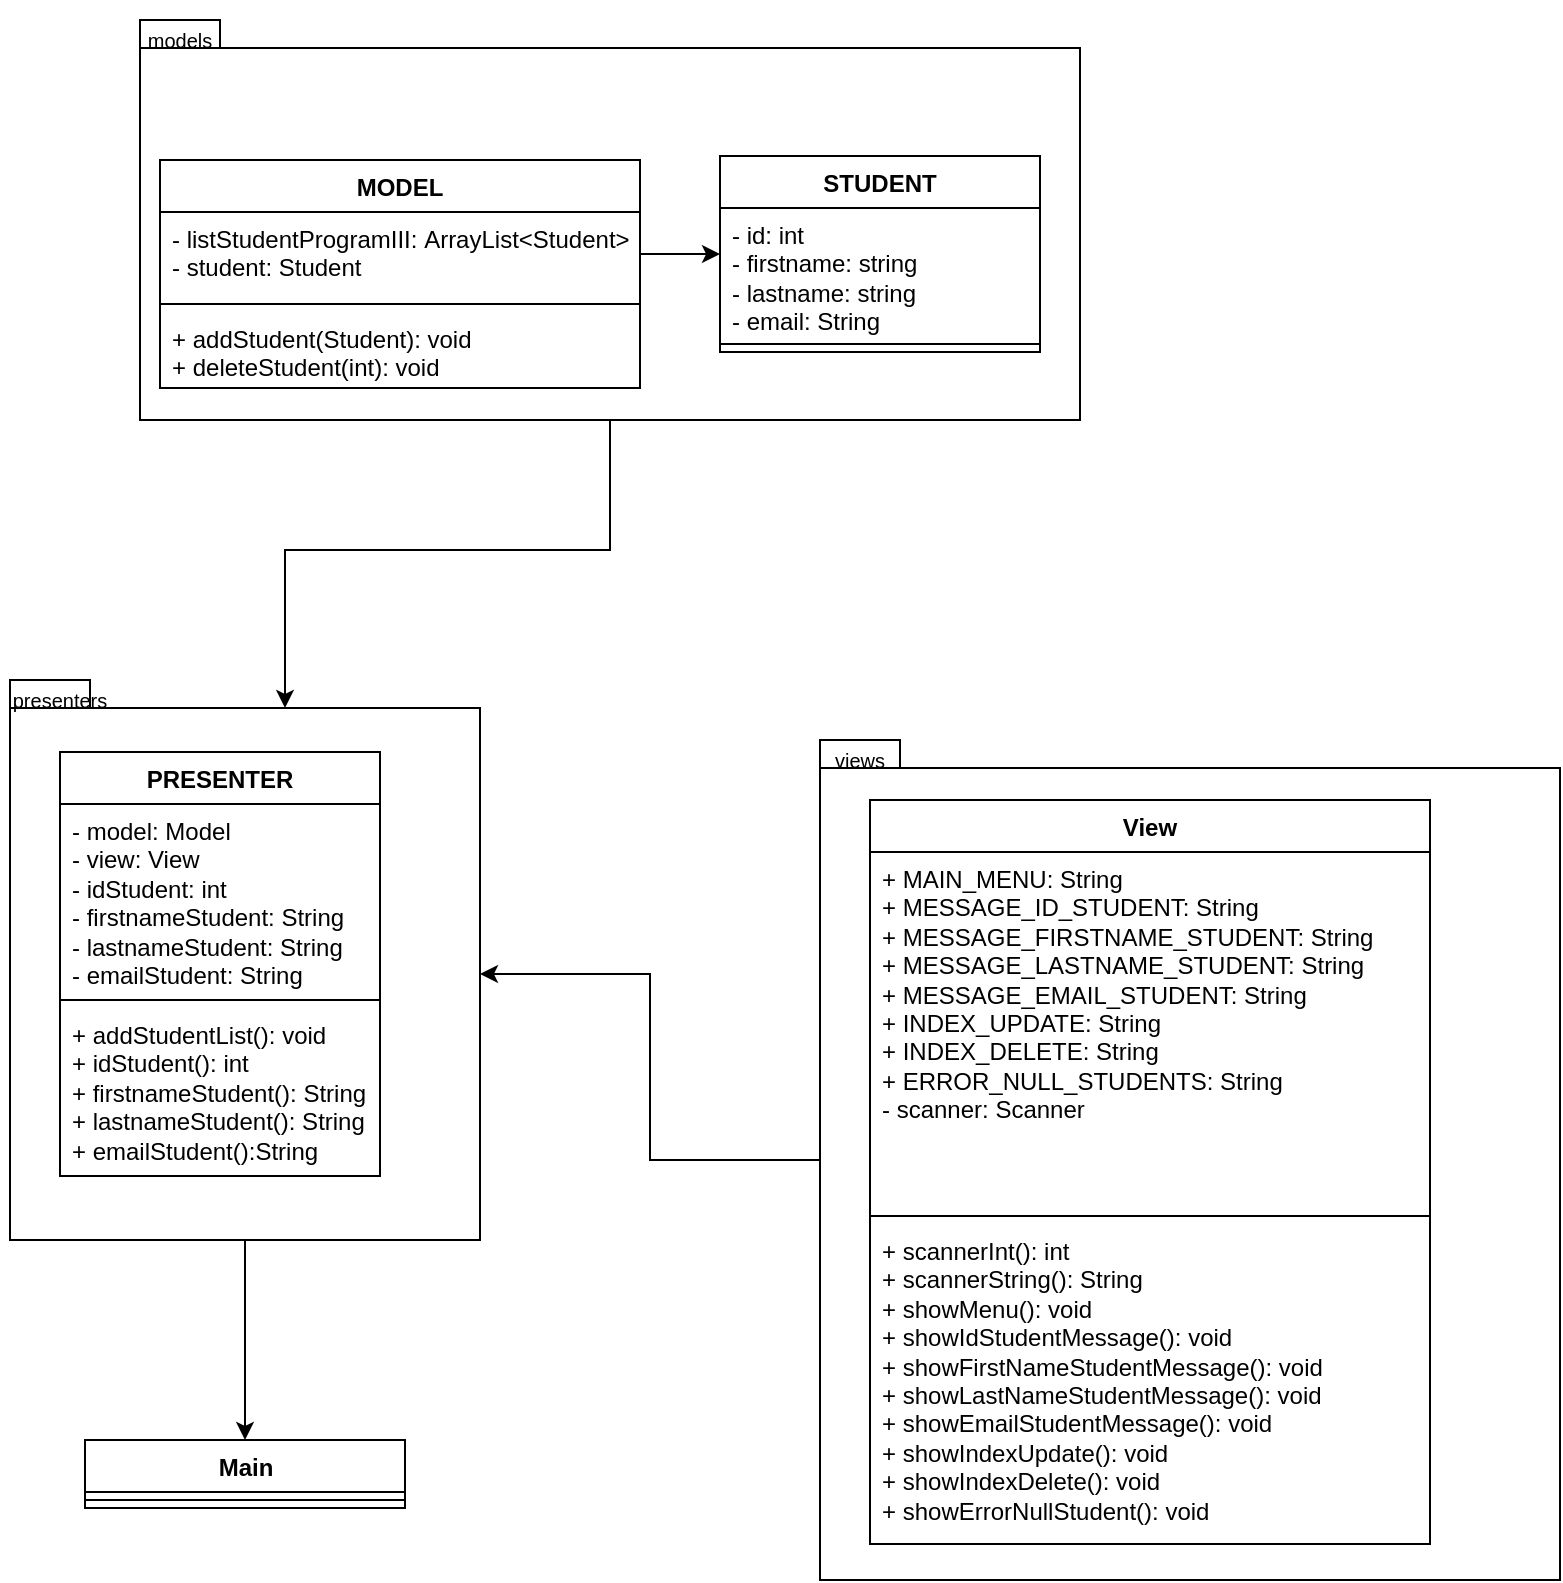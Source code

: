 <mxfile version="21.6.8" type="device">
  <diagram name="Página-1" id="pUlF_pSeaqpCAZhvQ4a7">
    <mxGraphModel dx="1374" dy="735" grid="1" gridSize="10" guides="1" tooltips="1" connect="1" arrows="1" fold="1" page="1" pageScale="1" pageWidth="827" pageHeight="1169" math="0" shadow="0">
      <root>
        <mxCell id="0" />
        <mxCell id="1" parent="0" />
        <mxCell id="SNobX_lGPBWIlyZEadsU-37" style="edgeStyle=orthogonalEdgeStyle;rounded=0;orthogonalLoop=1;jettySize=auto;html=1;entryX=0;entryY=0;entryDx=137.5;entryDy=14;entryPerimeter=0;" edge="1" parent="1" source="SNobX_lGPBWIlyZEadsU-9" target="SNobX_lGPBWIlyZEadsU-13">
          <mxGeometry relative="1" as="geometry" />
        </mxCell>
        <mxCell id="SNobX_lGPBWIlyZEadsU-9" value="" style="shape=folder;fontStyle=1;spacingTop=10;tabWidth=40;tabHeight=14;tabPosition=left;html=1;whiteSpace=wrap;" vertex="1" parent="1">
          <mxGeometry x="100" y="80" width="470" height="200" as="geometry" />
        </mxCell>
        <mxCell id="SNobX_lGPBWIlyZEadsU-1" value="MODEL" style="swimlane;fontStyle=1;align=center;verticalAlign=top;childLayout=stackLayout;horizontal=1;startSize=26;horizontalStack=0;resizeParent=1;resizeParentMax=0;resizeLast=0;collapsible=1;marginBottom=0;whiteSpace=wrap;html=1;" vertex="1" parent="1">
          <mxGeometry x="110" y="150" width="240" height="114" as="geometry" />
        </mxCell>
        <mxCell id="SNobX_lGPBWIlyZEadsU-2" value="- listStudentProgramIII&lt;span style=&quot;background-color: initial;&quot;&gt;:&amp;nbsp;&lt;/span&gt;ArrayList&amp;lt;Student&amp;gt;&lt;br&gt;- student: Student" style="text;strokeColor=none;fillColor=none;align=left;verticalAlign=top;spacingLeft=4;spacingRight=4;overflow=hidden;rotatable=0;points=[[0,0.5],[1,0.5]];portConstraint=eastwest;whiteSpace=wrap;html=1;" vertex="1" parent="SNobX_lGPBWIlyZEadsU-1">
          <mxGeometry y="26" width="240" height="42" as="geometry" />
        </mxCell>
        <mxCell id="SNobX_lGPBWIlyZEadsU-3" value="" style="line;strokeWidth=1;fillColor=none;align=left;verticalAlign=middle;spacingTop=-1;spacingLeft=3;spacingRight=3;rotatable=0;labelPosition=right;points=[];portConstraint=eastwest;strokeColor=inherit;" vertex="1" parent="SNobX_lGPBWIlyZEadsU-1">
          <mxGeometry y="68" width="240" height="8" as="geometry" />
        </mxCell>
        <mxCell id="SNobX_lGPBWIlyZEadsU-4" value="+&amp;nbsp;addStudent&lt;span style=&quot;background-color: initial;&quot;&gt;(Student): void&lt;br&gt;+ deleteStudent(int): void&lt;br&gt;&lt;/span&gt;" style="text;strokeColor=none;fillColor=none;align=left;verticalAlign=top;spacingLeft=4;spacingRight=4;overflow=hidden;rotatable=0;points=[[0,0.5],[1,0.5]];portConstraint=eastwest;whiteSpace=wrap;html=1;" vertex="1" parent="SNobX_lGPBWIlyZEadsU-1">
          <mxGeometry y="76" width="240" height="38" as="geometry" />
        </mxCell>
        <mxCell id="SNobX_lGPBWIlyZEadsU-5" value="STUDENT" style="swimlane;fontStyle=1;align=center;verticalAlign=top;childLayout=stackLayout;horizontal=1;startSize=26;horizontalStack=0;resizeParent=1;resizeParentMax=0;resizeLast=0;collapsible=1;marginBottom=0;whiteSpace=wrap;html=1;" vertex="1" parent="1">
          <mxGeometry x="390" y="148" width="160" height="98" as="geometry" />
        </mxCell>
        <mxCell id="SNobX_lGPBWIlyZEadsU-6" value="- id: int&lt;br&gt;- firstname: string&lt;br&gt;- lastname: string&lt;br&gt;- email: String" style="text;strokeColor=none;fillColor=none;align=left;verticalAlign=top;spacingLeft=4;spacingRight=4;overflow=hidden;rotatable=0;points=[[0,0.5],[1,0.5]];portConstraint=eastwest;whiteSpace=wrap;html=1;" vertex="1" parent="SNobX_lGPBWIlyZEadsU-5">
          <mxGeometry y="26" width="160" height="64" as="geometry" />
        </mxCell>
        <mxCell id="SNobX_lGPBWIlyZEadsU-7" value="" style="line;strokeWidth=1;fillColor=none;align=left;verticalAlign=middle;spacingTop=-1;spacingLeft=3;spacingRight=3;rotatable=0;labelPosition=right;points=[];portConstraint=eastwest;strokeColor=inherit;" vertex="1" parent="SNobX_lGPBWIlyZEadsU-5">
          <mxGeometry y="90" width="160" height="8" as="geometry" />
        </mxCell>
        <mxCell id="SNobX_lGPBWIlyZEadsU-10" value="&lt;font style=&quot;font-size: 10px;&quot;&gt;models&lt;/font&gt;" style="text;html=1;strokeColor=none;fillColor=none;align=center;verticalAlign=middle;whiteSpace=wrap;rounded=0;" vertex="1" parent="1">
          <mxGeometry x="90" y="70" width="60" height="40" as="geometry" />
        </mxCell>
        <mxCell id="SNobX_lGPBWIlyZEadsU-42" style="edgeStyle=orthogonalEdgeStyle;rounded=0;orthogonalLoop=1;jettySize=auto;html=1;entryX=0.5;entryY=0;entryDx=0;entryDy=0;" edge="1" parent="1" source="SNobX_lGPBWIlyZEadsU-13" target="SNobX_lGPBWIlyZEadsU-38">
          <mxGeometry relative="1" as="geometry" />
        </mxCell>
        <mxCell id="SNobX_lGPBWIlyZEadsU-13" value="" style="shape=folder;fontStyle=1;spacingTop=10;tabWidth=40;tabHeight=14;tabPosition=left;html=1;whiteSpace=wrap;" vertex="1" parent="1">
          <mxGeometry x="35" y="410" width="235" height="280" as="geometry" />
        </mxCell>
        <mxCell id="SNobX_lGPBWIlyZEadsU-14" value="PRESENTER" style="swimlane;fontStyle=1;align=center;verticalAlign=top;childLayout=stackLayout;horizontal=1;startSize=26;horizontalStack=0;resizeParent=1;resizeParentMax=0;resizeLast=0;collapsible=1;marginBottom=0;whiteSpace=wrap;html=1;" vertex="1" parent="1">
          <mxGeometry x="60" y="446" width="160" height="212" as="geometry" />
        </mxCell>
        <mxCell id="SNobX_lGPBWIlyZEadsU-15" value="- model: Model&lt;br&gt;- view: View&lt;br&gt;-&amp;nbsp;idStudent: int&lt;br&gt;-&amp;nbsp;firstnameStudent: String&lt;br&gt;-&amp;nbsp;lastnameStudent: String&lt;br&gt;-&amp;nbsp;emailStudent: String" style="text;strokeColor=none;fillColor=none;align=left;verticalAlign=top;spacingLeft=4;spacingRight=4;overflow=hidden;rotatable=0;points=[[0,0.5],[1,0.5]];portConstraint=eastwest;whiteSpace=wrap;html=1;" vertex="1" parent="SNobX_lGPBWIlyZEadsU-14">
          <mxGeometry y="26" width="160" height="94" as="geometry" />
        </mxCell>
        <mxCell id="SNobX_lGPBWIlyZEadsU-16" value="" style="line;strokeWidth=1;fillColor=none;align=left;verticalAlign=middle;spacingTop=-1;spacingLeft=3;spacingRight=3;rotatable=0;labelPosition=right;points=[];portConstraint=eastwest;strokeColor=inherit;" vertex="1" parent="SNobX_lGPBWIlyZEadsU-14">
          <mxGeometry y="120" width="160" height="8" as="geometry" />
        </mxCell>
        <mxCell id="SNobX_lGPBWIlyZEadsU-17" value="+ addStudentList(): void&lt;br&gt;+&amp;nbsp;idStudent(): int&lt;br&gt;+&amp;nbsp;firstnameStudent(): String&lt;br&gt;+&amp;nbsp;lastnameStudent(): String&lt;br&gt;+ emailStudent():String" style="text;strokeColor=none;fillColor=none;align=left;verticalAlign=top;spacingLeft=4;spacingRight=4;overflow=hidden;rotatable=0;points=[[0,0.5],[1,0.5]];portConstraint=eastwest;whiteSpace=wrap;html=1;" vertex="1" parent="SNobX_lGPBWIlyZEadsU-14">
          <mxGeometry y="128" width="160" height="84" as="geometry" />
        </mxCell>
        <mxCell id="SNobX_lGPBWIlyZEadsU-22" value="&lt;font style=&quot;font-size: 10px;&quot;&gt;presenters&lt;/font&gt;" style="text;html=1;strokeColor=none;fillColor=none;align=center;verticalAlign=middle;whiteSpace=wrap;rounded=0;" vertex="1" parent="1">
          <mxGeometry x="30" y="400" width="60" height="40" as="geometry" />
        </mxCell>
        <mxCell id="SNobX_lGPBWIlyZEadsU-36" style="edgeStyle=orthogonalEdgeStyle;rounded=0;orthogonalLoop=1;jettySize=auto;html=1;entryX=0;entryY=0;entryDx=235;entryDy=147;entryPerimeter=0;" edge="1" parent="1" source="SNobX_lGPBWIlyZEadsU-23" target="SNobX_lGPBWIlyZEadsU-13">
          <mxGeometry relative="1" as="geometry" />
        </mxCell>
        <mxCell id="SNobX_lGPBWIlyZEadsU-23" value="" style="shape=folder;fontStyle=1;spacingTop=10;tabWidth=40;tabHeight=14;tabPosition=left;html=1;whiteSpace=wrap;" vertex="1" parent="1">
          <mxGeometry x="440" y="440" width="370" height="420" as="geometry" />
        </mxCell>
        <mxCell id="SNobX_lGPBWIlyZEadsU-24" value="View" style="swimlane;fontStyle=1;align=center;verticalAlign=top;childLayout=stackLayout;horizontal=1;startSize=26;horizontalStack=0;resizeParent=1;resizeParentMax=0;resizeLast=0;collapsible=1;marginBottom=0;whiteSpace=wrap;html=1;" vertex="1" parent="1">
          <mxGeometry x="465" y="470" width="280" height="372" as="geometry" />
        </mxCell>
        <mxCell id="SNobX_lGPBWIlyZEadsU-25" value="+ MAIN_MENU: String&lt;br&gt;+&amp;nbsp;MESSAGE_ID_STUDENT: String&lt;br&gt;+&amp;nbsp;MESSAGE_FIRSTNAME_STUDENT: String&lt;br&gt;+&amp;nbsp;MESSAGE_LASTNAME_STUDENT: String&lt;br&gt;+ MESSAGE_EMAIL_STUDENT: String&lt;br&gt;+&amp;nbsp;INDEX_UPDATE: String&lt;br&gt;+&amp;nbsp;INDEX_DELETE: String&lt;br&gt;+ ERROR_NULL_STUDENTS: String&lt;br&gt;- scanner: Scanner" style="text;strokeColor=none;fillColor=none;align=left;verticalAlign=top;spacingLeft=4;spacingRight=4;overflow=hidden;rotatable=0;points=[[0,0.5],[1,0.5]];portConstraint=eastwest;whiteSpace=wrap;html=1;" vertex="1" parent="SNobX_lGPBWIlyZEadsU-24">
          <mxGeometry y="26" width="280" height="178" as="geometry" />
        </mxCell>
        <mxCell id="SNobX_lGPBWIlyZEadsU-26" value="" style="line;strokeWidth=1;fillColor=none;align=left;verticalAlign=middle;spacingTop=-1;spacingLeft=3;spacingRight=3;rotatable=0;labelPosition=right;points=[];portConstraint=eastwest;strokeColor=inherit;" vertex="1" parent="SNobX_lGPBWIlyZEadsU-24">
          <mxGeometry y="204" width="280" height="8" as="geometry" />
        </mxCell>
        <mxCell id="SNobX_lGPBWIlyZEadsU-27" value="+ scannerInt(): int&lt;br&gt;+ scannerString(): String&lt;br&gt;+&amp;nbsp;showMenu(): void&lt;br&gt;+&amp;nbsp;showIdStudentMessage(): void&lt;br&gt;+&amp;nbsp;showFirstNameStudentMessage(): void&lt;br&gt;+&amp;nbsp;showLastNameStudentMessage(): void&lt;br&gt;+&amp;nbsp;showEmailStudentMessage(): void&lt;br&gt;+&amp;nbsp;showIndexUpdate(): void&lt;br&gt;+&amp;nbsp;showIndexDelete(): void&lt;br&gt;+&amp;nbsp;showErrorNullStudent(): void" style="text;strokeColor=none;fillColor=none;align=left;verticalAlign=top;spacingLeft=4;spacingRight=4;overflow=hidden;rotatable=0;points=[[0,0.5],[1,0.5]];portConstraint=eastwest;whiteSpace=wrap;html=1;" vertex="1" parent="SNobX_lGPBWIlyZEadsU-24">
          <mxGeometry y="212" width="280" height="160" as="geometry" />
        </mxCell>
        <mxCell id="SNobX_lGPBWIlyZEadsU-32" value="&lt;span style=&quot;font-size: 10px;&quot;&gt;views&lt;/span&gt;" style="text;html=1;strokeColor=none;fillColor=none;align=center;verticalAlign=middle;whiteSpace=wrap;rounded=0;" vertex="1" parent="1">
          <mxGeometry x="430" y="430" width="60" height="40" as="geometry" />
        </mxCell>
        <mxCell id="SNobX_lGPBWIlyZEadsU-34" style="edgeStyle=orthogonalEdgeStyle;rounded=0;orthogonalLoop=1;jettySize=auto;html=1;entryX=0;entryY=0.5;entryDx=0;entryDy=0;" edge="1" parent="1" source="SNobX_lGPBWIlyZEadsU-2" target="SNobX_lGPBWIlyZEadsU-5">
          <mxGeometry relative="1" as="geometry" />
        </mxCell>
        <mxCell id="SNobX_lGPBWIlyZEadsU-38" value="Main" style="swimlane;fontStyle=1;align=center;verticalAlign=top;childLayout=stackLayout;horizontal=1;startSize=26;horizontalStack=0;resizeParent=1;resizeParentMax=0;resizeLast=0;collapsible=1;marginBottom=0;whiteSpace=wrap;html=1;" vertex="1" parent="1">
          <mxGeometry x="72.5" y="790" width="160" height="34" as="geometry" />
        </mxCell>
        <mxCell id="SNobX_lGPBWIlyZEadsU-40" value="" style="line;strokeWidth=1;fillColor=none;align=left;verticalAlign=middle;spacingTop=-1;spacingLeft=3;spacingRight=3;rotatable=0;labelPosition=right;points=[];portConstraint=eastwest;strokeColor=inherit;" vertex="1" parent="SNobX_lGPBWIlyZEadsU-38">
          <mxGeometry y="26" width="160" height="8" as="geometry" />
        </mxCell>
      </root>
    </mxGraphModel>
  </diagram>
</mxfile>
